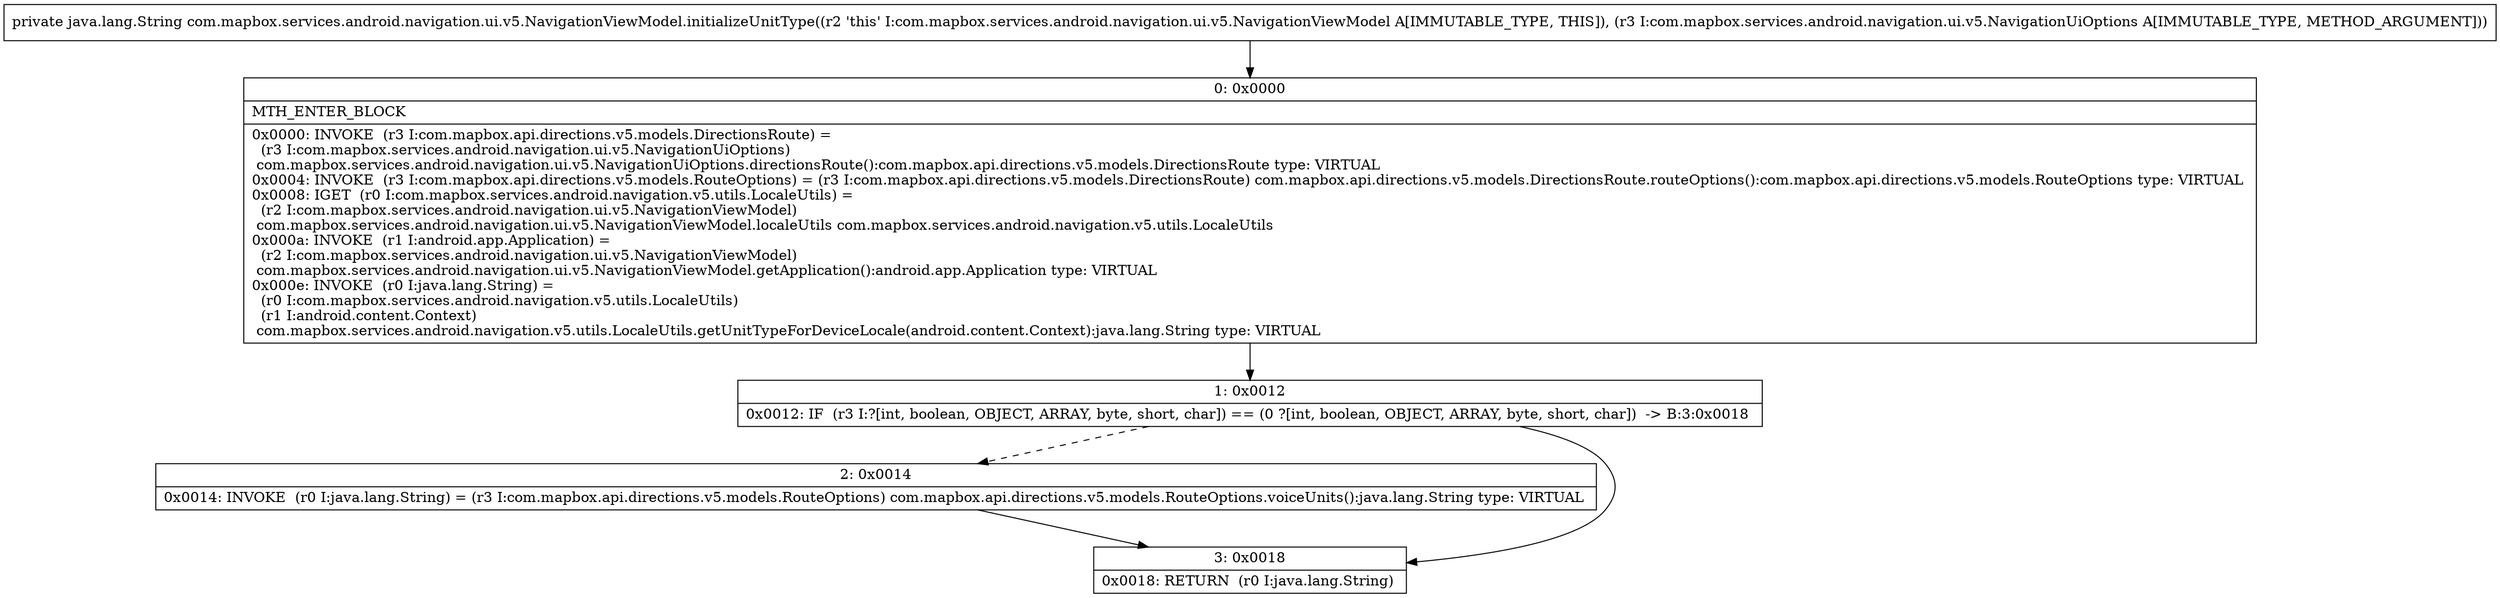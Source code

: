 digraph "CFG forcom.mapbox.services.android.navigation.ui.v5.NavigationViewModel.initializeUnitType(Lcom\/mapbox\/services\/android\/navigation\/ui\/v5\/NavigationUiOptions;)Ljava\/lang\/String;" {
Node_0 [shape=record,label="{0\:\ 0x0000|MTH_ENTER_BLOCK\l|0x0000: INVOKE  (r3 I:com.mapbox.api.directions.v5.models.DirectionsRoute) = \l  (r3 I:com.mapbox.services.android.navigation.ui.v5.NavigationUiOptions)\l com.mapbox.services.android.navigation.ui.v5.NavigationUiOptions.directionsRoute():com.mapbox.api.directions.v5.models.DirectionsRoute type: VIRTUAL \l0x0004: INVOKE  (r3 I:com.mapbox.api.directions.v5.models.RouteOptions) = (r3 I:com.mapbox.api.directions.v5.models.DirectionsRoute) com.mapbox.api.directions.v5.models.DirectionsRoute.routeOptions():com.mapbox.api.directions.v5.models.RouteOptions type: VIRTUAL \l0x0008: IGET  (r0 I:com.mapbox.services.android.navigation.v5.utils.LocaleUtils) = \l  (r2 I:com.mapbox.services.android.navigation.ui.v5.NavigationViewModel)\l com.mapbox.services.android.navigation.ui.v5.NavigationViewModel.localeUtils com.mapbox.services.android.navigation.v5.utils.LocaleUtils \l0x000a: INVOKE  (r1 I:android.app.Application) = \l  (r2 I:com.mapbox.services.android.navigation.ui.v5.NavigationViewModel)\l com.mapbox.services.android.navigation.ui.v5.NavigationViewModel.getApplication():android.app.Application type: VIRTUAL \l0x000e: INVOKE  (r0 I:java.lang.String) = \l  (r0 I:com.mapbox.services.android.navigation.v5.utils.LocaleUtils)\l  (r1 I:android.content.Context)\l com.mapbox.services.android.navigation.v5.utils.LocaleUtils.getUnitTypeForDeviceLocale(android.content.Context):java.lang.String type: VIRTUAL \l}"];
Node_1 [shape=record,label="{1\:\ 0x0012|0x0012: IF  (r3 I:?[int, boolean, OBJECT, ARRAY, byte, short, char]) == (0 ?[int, boolean, OBJECT, ARRAY, byte, short, char])  \-\> B:3:0x0018 \l}"];
Node_2 [shape=record,label="{2\:\ 0x0014|0x0014: INVOKE  (r0 I:java.lang.String) = (r3 I:com.mapbox.api.directions.v5.models.RouteOptions) com.mapbox.api.directions.v5.models.RouteOptions.voiceUnits():java.lang.String type: VIRTUAL \l}"];
Node_3 [shape=record,label="{3\:\ 0x0018|0x0018: RETURN  (r0 I:java.lang.String) \l}"];
MethodNode[shape=record,label="{private java.lang.String com.mapbox.services.android.navigation.ui.v5.NavigationViewModel.initializeUnitType((r2 'this' I:com.mapbox.services.android.navigation.ui.v5.NavigationViewModel A[IMMUTABLE_TYPE, THIS]), (r3 I:com.mapbox.services.android.navigation.ui.v5.NavigationUiOptions A[IMMUTABLE_TYPE, METHOD_ARGUMENT])) }"];
MethodNode -> Node_0;
Node_0 -> Node_1;
Node_1 -> Node_2[style=dashed];
Node_1 -> Node_3;
Node_2 -> Node_3;
}


